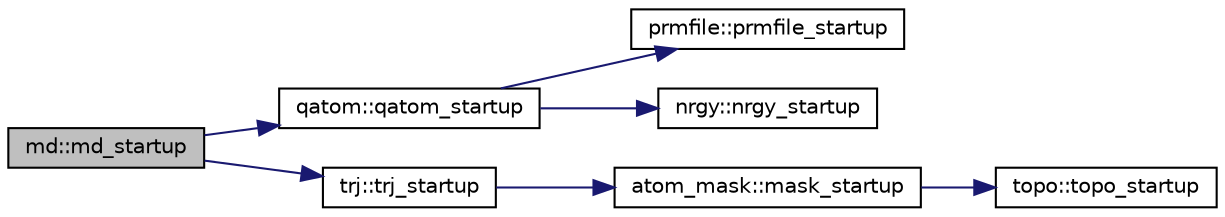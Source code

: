 digraph "md::md_startup"
{
  edge [fontname="Helvetica",fontsize="10",labelfontname="Helvetica",labelfontsize="10"];
  node [fontname="Helvetica",fontsize="10",shape=record];
  rankdir="LR";
  Node1 [label="md::md_startup",height=0.2,width=0.4,color="black", fillcolor="grey75", style="filled" fontcolor="black"];
  Node1 -> Node2 [color="midnightblue",fontsize="10",style="solid",fontname="Helvetica"];
  Node2 [label="qatom::qatom_startup",height=0.2,width=0.4,color="black", fillcolor="white", style="filled",URL="$classqatom.html#ad48fcf42edfdf81acc64377a370ad3e7"];
  Node2 -> Node3 [color="midnightblue",fontsize="10",style="solid",fontname="Helvetica"];
  Node3 [label="prmfile::prmfile_startup",height=0.2,width=0.4,color="black", fillcolor="white", style="filled",URL="$classprmfile.html#a3346e9d737d3d72dc666fd3627222440"];
  Node2 -> Node4 [color="midnightblue",fontsize="10",style="solid",fontname="Helvetica"];
  Node4 [label="nrgy::nrgy_startup",height=0.2,width=0.4,color="black", fillcolor="white", style="filled",URL="$classnrgy.html#aa808380012e8ac6202104d60d3a39a3b"];
  Node1 -> Node5 [color="midnightblue",fontsize="10",style="solid",fontname="Helvetica"];
  Node5 [label="trj::trj_startup",height=0.2,width=0.4,color="black", fillcolor="white", style="filled",URL="$classtrj.html#ac2cea4791f8b811a8e9b038a59908963"];
  Node5 -> Node6 [color="midnightblue",fontsize="10",style="solid",fontname="Helvetica"];
  Node6 [label="atom_mask::mask_startup",height=0.2,width=0.4,color="black", fillcolor="white", style="filled",URL="$classatom__mask.html#a5499bfab148e68b797181ace7ee2e744"];
  Node6 -> Node7 [color="midnightblue",fontsize="10",style="solid",fontname="Helvetica"];
  Node7 [label="topo::topo_startup",height=0.2,width=0.4,color="black", fillcolor="white", style="filled",URL="$classtopo.html#a02f3feddf37e4a6fc41c1d2321db3e02"];
}

